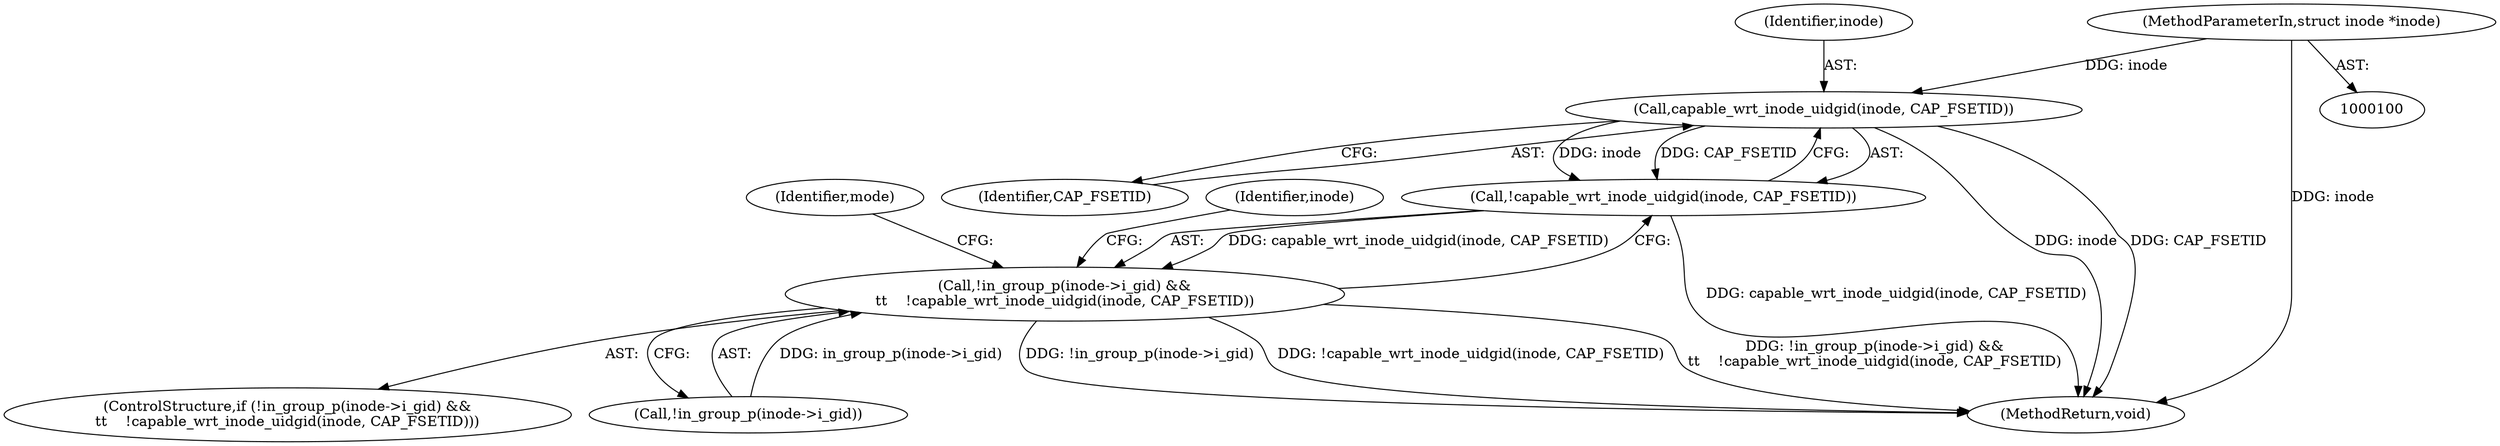 digraph "0_linux_23adbe12ef7d3d4195e80800ab36b37bee28cd03_0@pointer" {
"1000202" [label="(Call,capable_wrt_inode_uidgid(inode, CAP_FSETID))"];
"1000101" [label="(MethodParameterIn,struct inode *inode)"];
"1000201" [label="(Call,!capable_wrt_inode_uidgid(inode, CAP_FSETID))"];
"1000195" [label="(Call,!in_group_p(inode->i_gid) &&\n\t\t    !capable_wrt_inode_uidgid(inode, CAP_FSETID))"];
"1000195" [label="(Call,!in_group_p(inode->i_gid) &&\n\t\t    !capable_wrt_inode_uidgid(inode, CAP_FSETID))"];
"1000202" [label="(Call,capable_wrt_inode_uidgid(inode, CAP_FSETID))"];
"1000201" [label="(Call,!capable_wrt_inode_uidgid(inode, CAP_FSETID))"];
"1000204" [label="(Identifier,CAP_FSETID)"];
"1000210" [label="(Identifier,inode)"];
"1000203" [label="(Identifier,inode)"];
"1000213" [label="(MethodReturn,void)"];
"1000101" [label="(MethodParameterIn,struct inode *inode)"];
"1000194" [label="(ControlStructure,if (!in_group_p(inode->i_gid) &&\n\t\t    !capable_wrt_inode_uidgid(inode, CAP_FSETID)))"];
"1000196" [label="(Call,!in_group_p(inode->i_gid))"];
"1000206" [label="(Identifier,mode)"];
"1000202" -> "1000201"  [label="AST: "];
"1000202" -> "1000204"  [label="CFG: "];
"1000203" -> "1000202"  [label="AST: "];
"1000204" -> "1000202"  [label="AST: "];
"1000201" -> "1000202"  [label="CFG: "];
"1000202" -> "1000213"  [label="DDG: inode"];
"1000202" -> "1000213"  [label="DDG: CAP_FSETID"];
"1000202" -> "1000201"  [label="DDG: inode"];
"1000202" -> "1000201"  [label="DDG: CAP_FSETID"];
"1000101" -> "1000202"  [label="DDG: inode"];
"1000101" -> "1000100"  [label="AST: "];
"1000101" -> "1000213"  [label="DDG: inode"];
"1000201" -> "1000195"  [label="AST: "];
"1000195" -> "1000201"  [label="CFG: "];
"1000201" -> "1000213"  [label="DDG: capable_wrt_inode_uidgid(inode, CAP_FSETID)"];
"1000201" -> "1000195"  [label="DDG: capable_wrt_inode_uidgid(inode, CAP_FSETID)"];
"1000195" -> "1000194"  [label="AST: "];
"1000195" -> "1000196"  [label="CFG: "];
"1000196" -> "1000195"  [label="AST: "];
"1000206" -> "1000195"  [label="CFG: "];
"1000210" -> "1000195"  [label="CFG: "];
"1000195" -> "1000213"  [label="DDG: !in_group_p(inode->i_gid)"];
"1000195" -> "1000213"  [label="DDG: !capable_wrt_inode_uidgid(inode, CAP_FSETID)"];
"1000195" -> "1000213"  [label="DDG: !in_group_p(inode->i_gid) &&\n\t\t    !capable_wrt_inode_uidgid(inode, CAP_FSETID)"];
"1000196" -> "1000195"  [label="DDG: in_group_p(inode->i_gid)"];
}
